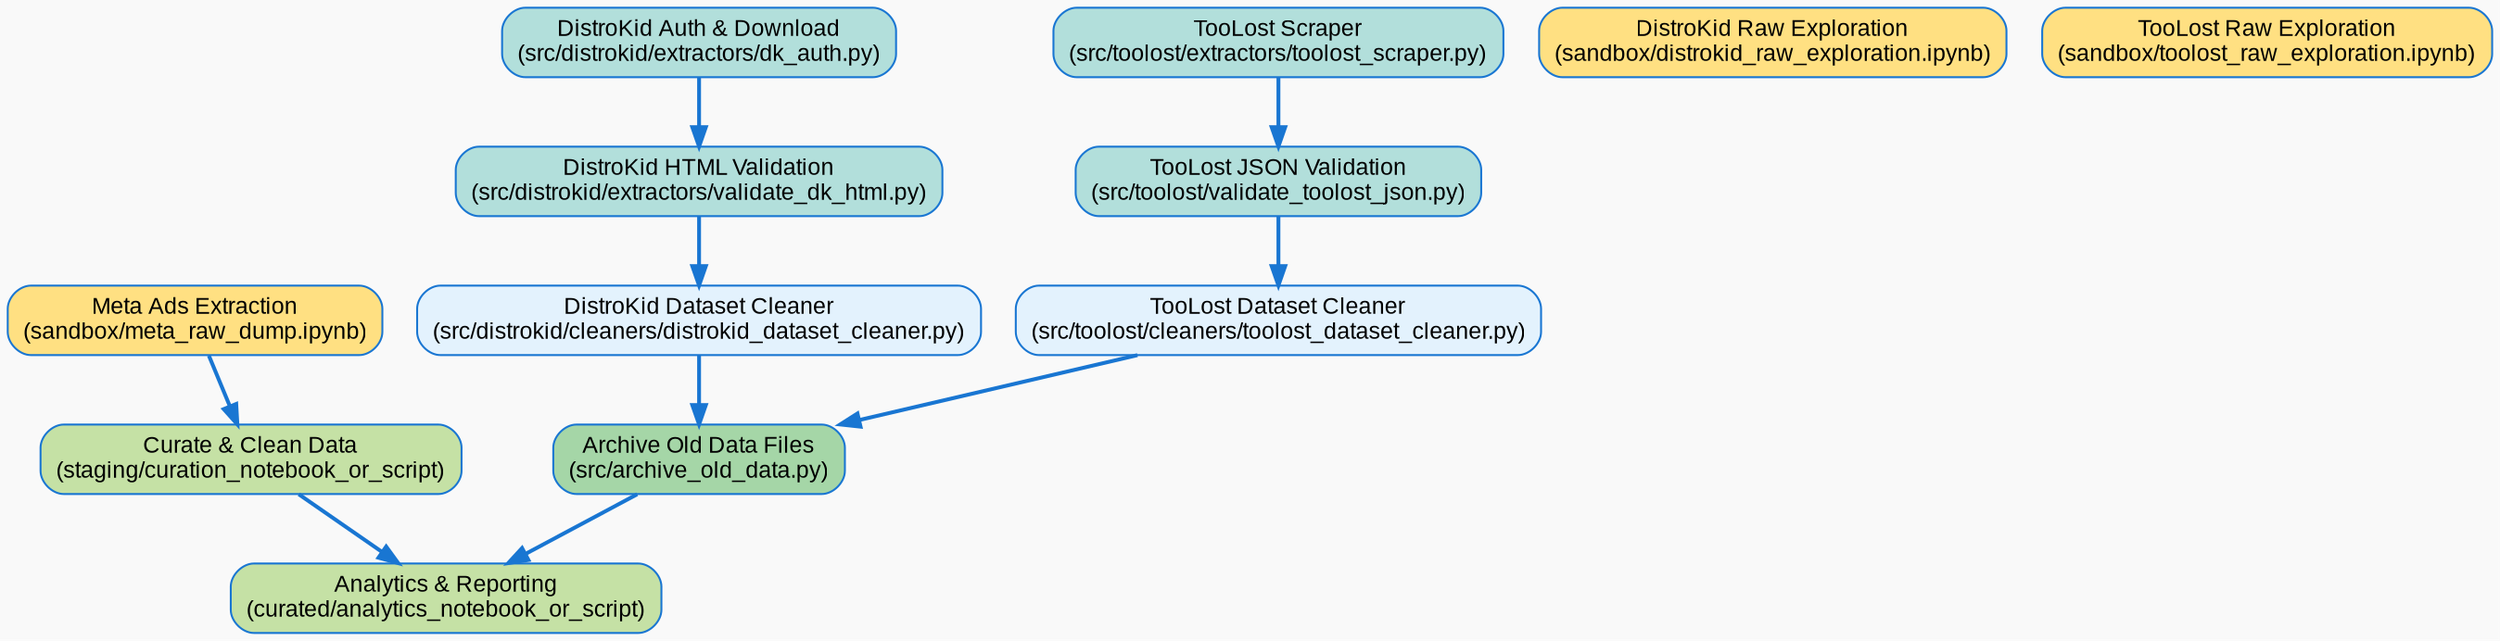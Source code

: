 digraph DataLakeCronJob {
    rankdir=TB;
    bgcolor="#f9f9f9";
    node [shape=box, style="filled,rounded", fillcolor="#e3f2fd", fontname="Arial", fontsize=12, color="#1976d2"];
    edge [color="#1976d2", penwidth=2];

    // Extraction & Validation Scripts
    "Meta Ads Extraction\n(sandbox/meta_raw_dump.ipynb)" [fillcolor="#ffe082"];
    "DistroKid Auth & Download\n(src/distrokid/extractors/dk_auth.py)" [fillcolor="#b2dfdb"];
    "DistroKid HTML Validation\n(src/distrokid/extractors/validate_dk_html.py)" [fillcolor="#b2dfdb"];
    "TooLost Scraper\n(src/toolost/extractors/toolost_scraper.py)" [fillcolor="#b2dfdb"];
    "TooLost JSON Validation\n(src/toolost/validate_toolost_json.py)" [fillcolor="#b2dfdb"];

    // Notebooks for Exploration/Cleaning
    "DistroKid Raw Exploration\n(sandbox/distrokid_raw_exploration.ipynb)" [fillcolor="#ffe082"];
    "TooLost Raw Exploration\n(sandbox/toolost_raw_exploration.ipynb)" [fillcolor="#ffe082"];

    // Curation/Analytics
    "Curate & Clean Data\n(staging/curation_notebook_or_script)" [fillcolor="#c5e1a5"];
    "Analytics & Reporting\n(curated/analytics_notebook_or_script)" [fillcolor="#c5e1a5"];
    // Maintenance/Archiving (2025-05-27-cronjob-automation)
    "Archive Old Data Files\n(src/archive_old_data.py)" [fillcolor="#a5d6a7"];

    // Flow
    "Meta Ads Extraction\n(sandbox/meta_raw_dump.ipynb)" -> "Curate & Clean Data\n(staging/curation_notebook_or_script)";
    "DistroKid Auth & Download\n(src/distrokid/extractors/dk_auth.py)" -> "DistroKid HTML Validation\n(src/distrokid/extractors/validate_dk_html.py)";
    "DistroKid HTML Validation\n(src/distrokid/extractors/validate_dk_html.py)" -> "DistroKid Dataset Cleaner\n(src/distrokid/cleaners/distrokid_dataset_cleaner.py)";
    "DistroKid Dataset Cleaner\n(src/distrokid/cleaners/distrokid_dataset_cleaner.py)" -> "Archive Old Data Files\n(src/archive_old_data.py)";
    "TooLost Scraper\n(src/toolost/extractors/toolost_scraper.py)" -> "TooLost JSON Validation\n(src/toolost/validate_toolost_json.py)";
    "TooLost JSON Validation\n(src/toolost/validate_toolost_json.py)" -> "TooLost Dataset Cleaner\n(src/toolost/cleaners/toolost_dataset_cleaner.py)";
    "TooLost Dataset Cleaner\n(src/toolost/cleaners/toolost_dataset_cleaner.py)" -> "Archive Old Data Files\n(src/archive_old_data.py)";
    "Archive Old Data Files\n(src/archive_old_data.py)" -> "Analytics & Reporting\n(curated/analytics_notebook_or_script)";
    "Curate & Clean Data\n(staging/curation_notebook_or_script)" -> "Analytics & Reporting\n(curated/analytics_notebook_or_script)";
}
